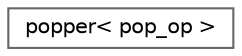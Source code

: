 digraph "类继承关系图"
{
 // LATEX_PDF_SIZE
  bgcolor="transparent";
  edge [fontname=Helvetica,fontsize=10,labelfontname=Helvetica,labelfontsize=10];
  node [fontname=Helvetica,fontsize=10,shape=box,height=0.2,width=0.4];
  rankdir="LR";
  Node0 [id="Node000000",label="popper\< pop_op \>",height=0.2,width=0.4,color="grey40", fillcolor="white", style="filled",URL="$structpopper.html",tooltip=" "];
}
